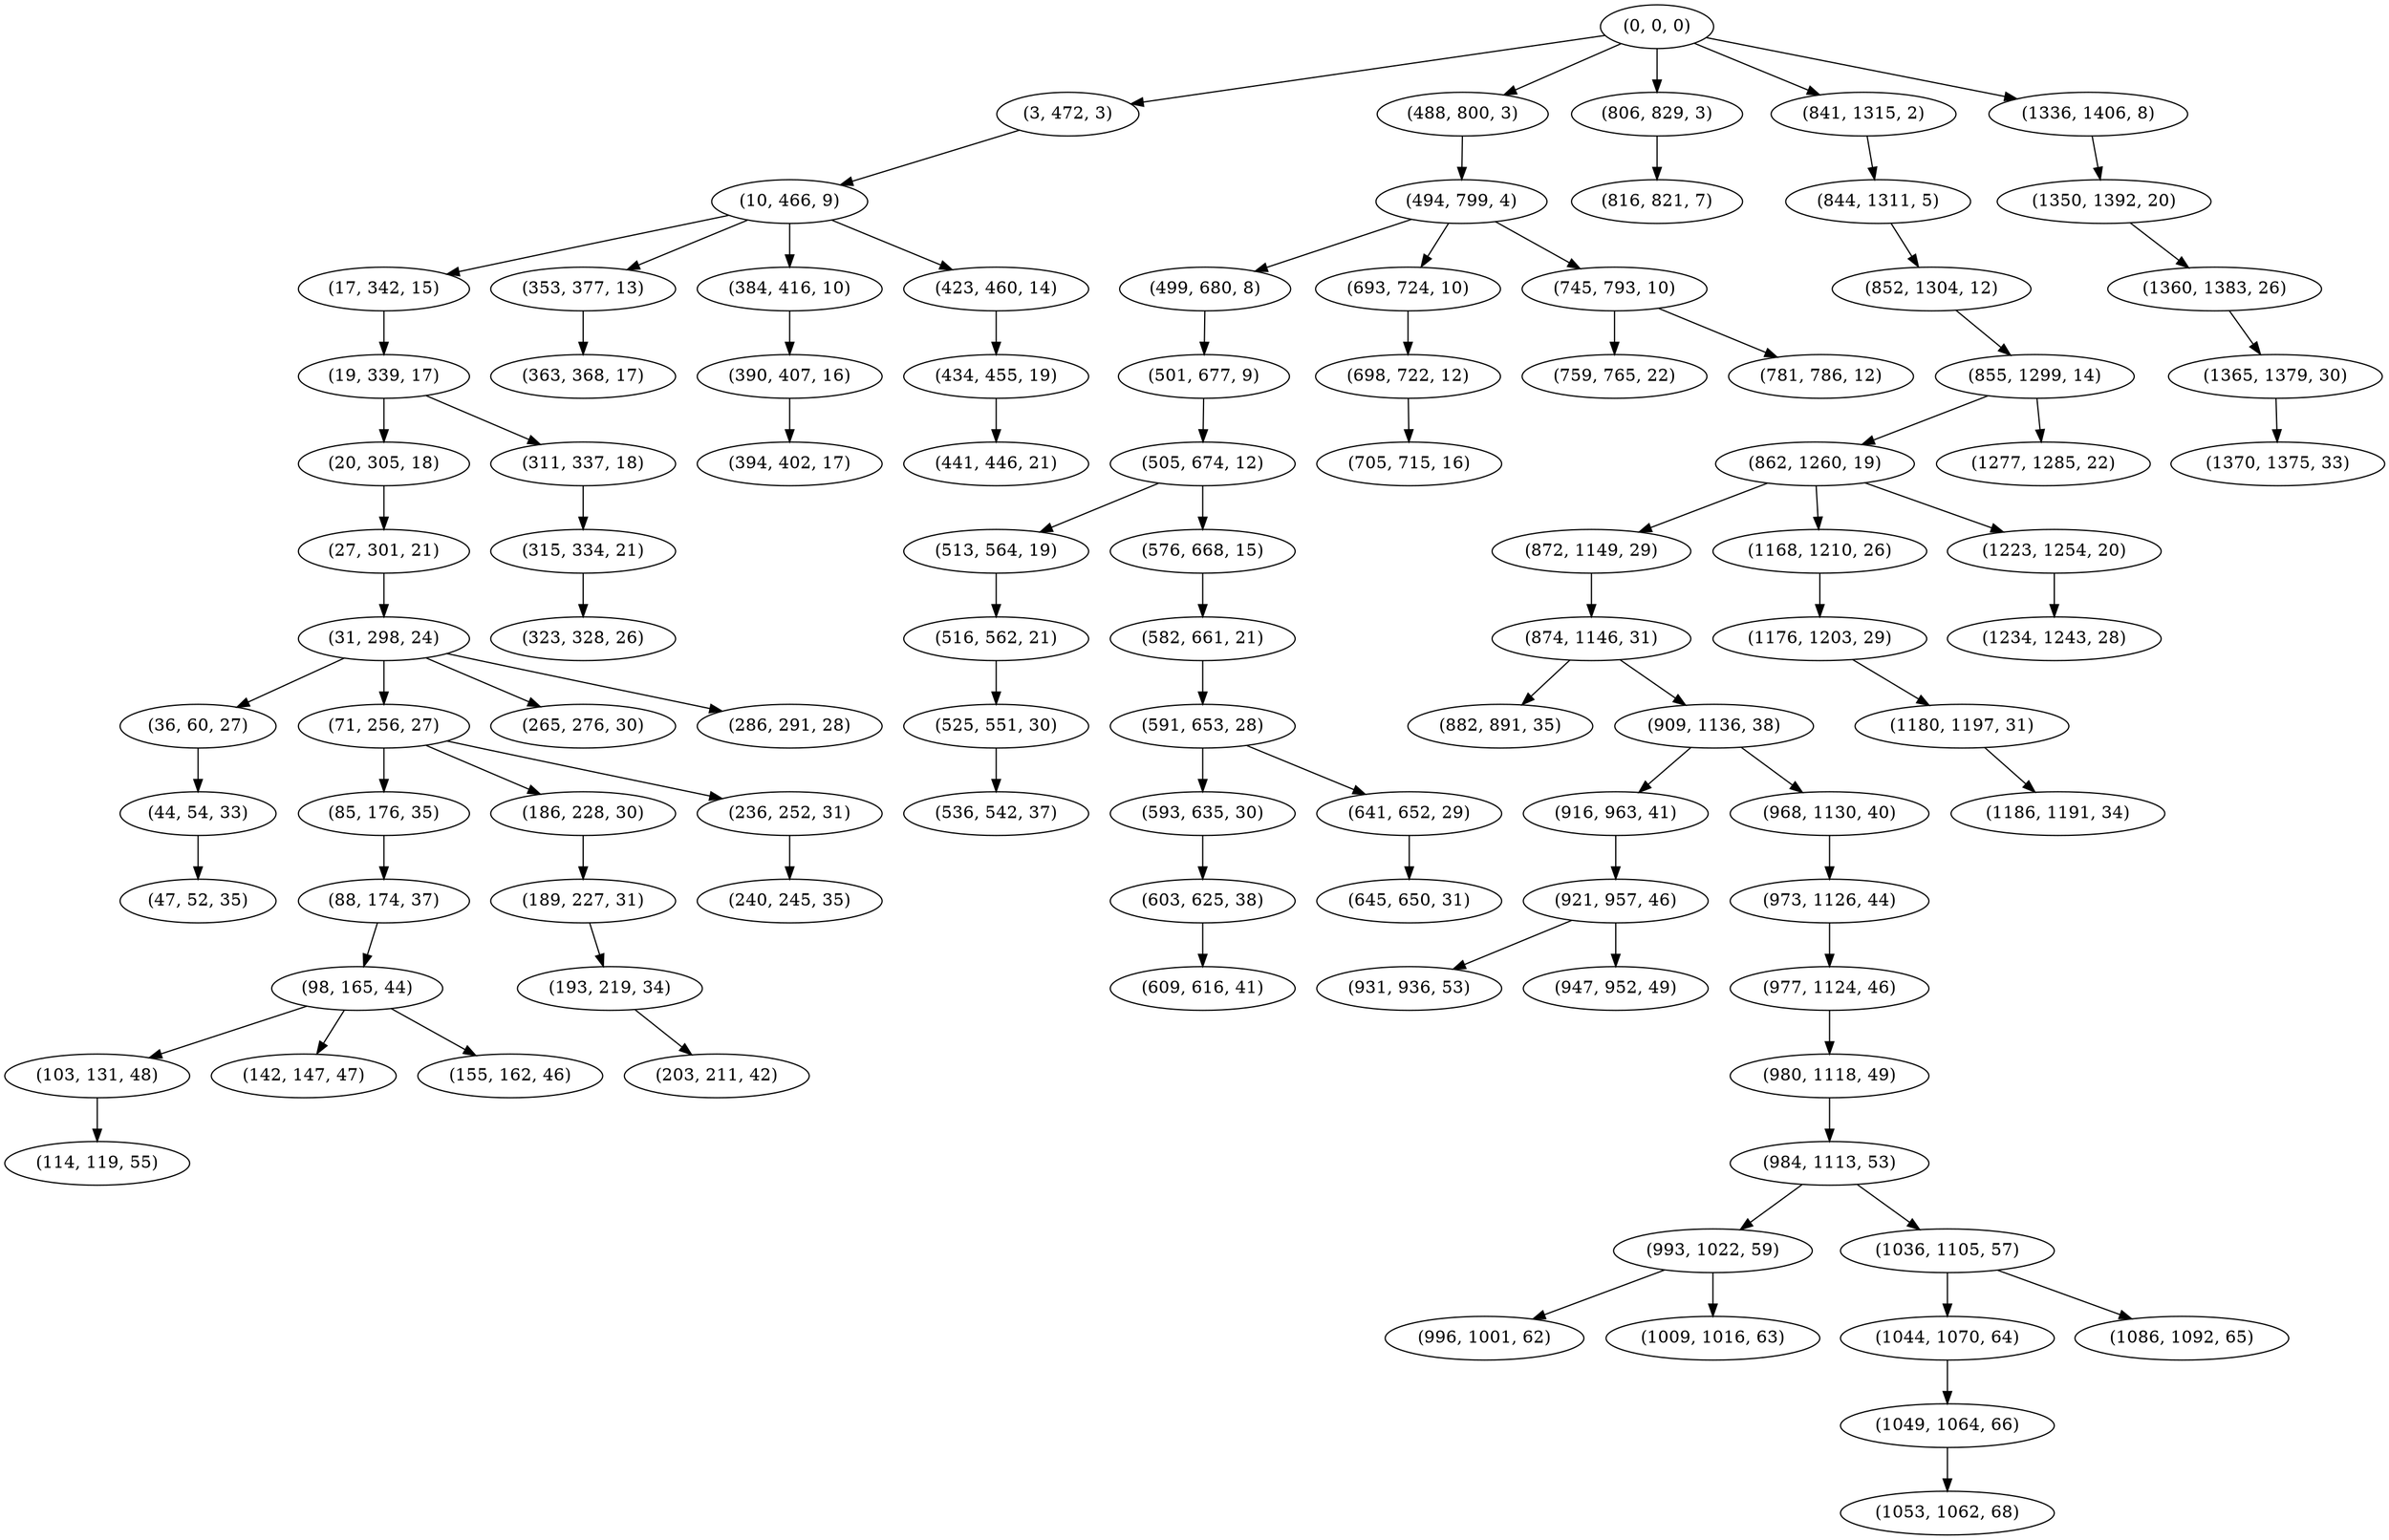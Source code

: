 digraph tree {
    "(0, 0, 0)";
    "(3, 472, 3)";
    "(10, 466, 9)";
    "(17, 342, 15)";
    "(19, 339, 17)";
    "(20, 305, 18)";
    "(27, 301, 21)";
    "(31, 298, 24)";
    "(36, 60, 27)";
    "(44, 54, 33)";
    "(47, 52, 35)";
    "(71, 256, 27)";
    "(85, 176, 35)";
    "(88, 174, 37)";
    "(98, 165, 44)";
    "(103, 131, 48)";
    "(114, 119, 55)";
    "(142, 147, 47)";
    "(155, 162, 46)";
    "(186, 228, 30)";
    "(189, 227, 31)";
    "(193, 219, 34)";
    "(203, 211, 42)";
    "(236, 252, 31)";
    "(240, 245, 35)";
    "(265, 276, 30)";
    "(286, 291, 28)";
    "(311, 337, 18)";
    "(315, 334, 21)";
    "(323, 328, 26)";
    "(353, 377, 13)";
    "(363, 368, 17)";
    "(384, 416, 10)";
    "(390, 407, 16)";
    "(394, 402, 17)";
    "(423, 460, 14)";
    "(434, 455, 19)";
    "(441, 446, 21)";
    "(488, 800, 3)";
    "(494, 799, 4)";
    "(499, 680, 8)";
    "(501, 677, 9)";
    "(505, 674, 12)";
    "(513, 564, 19)";
    "(516, 562, 21)";
    "(525, 551, 30)";
    "(536, 542, 37)";
    "(576, 668, 15)";
    "(582, 661, 21)";
    "(591, 653, 28)";
    "(593, 635, 30)";
    "(603, 625, 38)";
    "(609, 616, 41)";
    "(641, 652, 29)";
    "(645, 650, 31)";
    "(693, 724, 10)";
    "(698, 722, 12)";
    "(705, 715, 16)";
    "(745, 793, 10)";
    "(759, 765, 22)";
    "(781, 786, 12)";
    "(806, 829, 3)";
    "(816, 821, 7)";
    "(841, 1315, 2)";
    "(844, 1311, 5)";
    "(852, 1304, 12)";
    "(855, 1299, 14)";
    "(862, 1260, 19)";
    "(872, 1149, 29)";
    "(874, 1146, 31)";
    "(882, 891, 35)";
    "(909, 1136, 38)";
    "(916, 963, 41)";
    "(921, 957, 46)";
    "(931, 936, 53)";
    "(947, 952, 49)";
    "(968, 1130, 40)";
    "(973, 1126, 44)";
    "(977, 1124, 46)";
    "(980, 1118, 49)";
    "(984, 1113, 53)";
    "(993, 1022, 59)";
    "(996, 1001, 62)";
    "(1009, 1016, 63)";
    "(1036, 1105, 57)";
    "(1044, 1070, 64)";
    "(1049, 1064, 66)";
    "(1053, 1062, 68)";
    "(1086, 1092, 65)";
    "(1168, 1210, 26)";
    "(1176, 1203, 29)";
    "(1180, 1197, 31)";
    "(1186, 1191, 34)";
    "(1223, 1254, 20)";
    "(1234, 1243, 28)";
    "(1277, 1285, 22)";
    "(1336, 1406, 8)";
    "(1350, 1392, 20)";
    "(1360, 1383, 26)";
    "(1365, 1379, 30)";
    "(1370, 1375, 33)";
    "(0, 0, 0)" -> "(3, 472, 3)";
    "(0, 0, 0)" -> "(488, 800, 3)";
    "(0, 0, 0)" -> "(806, 829, 3)";
    "(0, 0, 0)" -> "(841, 1315, 2)";
    "(0, 0, 0)" -> "(1336, 1406, 8)";
    "(3, 472, 3)" -> "(10, 466, 9)";
    "(10, 466, 9)" -> "(17, 342, 15)";
    "(10, 466, 9)" -> "(353, 377, 13)";
    "(10, 466, 9)" -> "(384, 416, 10)";
    "(10, 466, 9)" -> "(423, 460, 14)";
    "(17, 342, 15)" -> "(19, 339, 17)";
    "(19, 339, 17)" -> "(20, 305, 18)";
    "(19, 339, 17)" -> "(311, 337, 18)";
    "(20, 305, 18)" -> "(27, 301, 21)";
    "(27, 301, 21)" -> "(31, 298, 24)";
    "(31, 298, 24)" -> "(36, 60, 27)";
    "(31, 298, 24)" -> "(71, 256, 27)";
    "(31, 298, 24)" -> "(265, 276, 30)";
    "(31, 298, 24)" -> "(286, 291, 28)";
    "(36, 60, 27)" -> "(44, 54, 33)";
    "(44, 54, 33)" -> "(47, 52, 35)";
    "(71, 256, 27)" -> "(85, 176, 35)";
    "(71, 256, 27)" -> "(186, 228, 30)";
    "(71, 256, 27)" -> "(236, 252, 31)";
    "(85, 176, 35)" -> "(88, 174, 37)";
    "(88, 174, 37)" -> "(98, 165, 44)";
    "(98, 165, 44)" -> "(103, 131, 48)";
    "(98, 165, 44)" -> "(142, 147, 47)";
    "(98, 165, 44)" -> "(155, 162, 46)";
    "(103, 131, 48)" -> "(114, 119, 55)";
    "(186, 228, 30)" -> "(189, 227, 31)";
    "(189, 227, 31)" -> "(193, 219, 34)";
    "(193, 219, 34)" -> "(203, 211, 42)";
    "(236, 252, 31)" -> "(240, 245, 35)";
    "(311, 337, 18)" -> "(315, 334, 21)";
    "(315, 334, 21)" -> "(323, 328, 26)";
    "(353, 377, 13)" -> "(363, 368, 17)";
    "(384, 416, 10)" -> "(390, 407, 16)";
    "(390, 407, 16)" -> "(394, 402, 17)";
    "(423, 460, 14)" -> "(434, 455, 19)";
    "(434, 455, 19)" -> "(441, 446, 21)";
    "(488, 800, 3)" -> "(494, 799, 4)";
    "(494, 799, 4)" -> "(499, 680, 8)";
    "(494, 799, 4)" -> "(693, 724, 10)";
    "(494, 799, 4)" -> "(745, 793, 10)";
    "(499, 680, 8)" -> "(501, 677, 9)";
    "(501, 677, 9)" -> "(505, 674, 12)";
    "(505, 674, 12)" -> "(513, 564, 19)";
    "(505, 674, 12)" -> "(576, 668, 15)";
    "(513, 564, 19)" -> "(516, 562, 21)";
    "(516, 562, 21)" -> "(525, 551, 30)";
    "(525, 551, 30)" -> "(536, 542, 37)";
    "(576, 668, 15)" -> "(582, 661, 21)";
    "(582, 661, 21)" -> "(591, 653, 28)";
    "(591, 653, 28)" -> "(593, 635, 30)";
    "(591, 653, 28)" -> "(641, 652, 29)";
    "(593, 635, 30)" -> "(603, 625, 38)";
    "(603, 625, 38)" -> "(609, 616, 41)";
    "(641, 652, 29)" -> "(645, 650, 31)";
    "(693, 724, 10)" -> "(698, 722, 12)";
    "(698, 722, 12)" -> "(705, 715, 16)";
    "(745, 793, 10)" -> "(759, 765, 22)";
    "(745, 793, 10)" -> "(781, 786, 12)";
    "(806, 829, 3)" -> "(816, 821, 7)";
    "(841, 1315, 2)" -> "(844, 1311, 5)";
    "(844, 1311, 5)" -> "(852, 1304, 12)";
    "(852, 1304, 12)" -> "(855, 1299, 14)";
    "(855, 1299, 14)" -> "(862, 1260, 19)";
    "(855, 1299, 14)" -> "(1277, 1285, 22)";
    "(862, 1260, 19)" -> "(872, 1149, 29)";
    "(862, 1260, 19)" -> "(1168, 1210, 26)";
    "(862, 1260, 19)" -> "(1223, 1254, 20)";
    "(872, 1149, 29)" -> "(874, 1146, 31)";
    "(874, 1146, 31)" -> "(882, 891, 35)";
    "(874, 1146, 31)" -> "(909, 1136, 38)";
    "(909, 1136, 38)" -> "(916, 963, 41)";
    "(909, 1136, 38)" -> "(968, 1130, 40)";
    "(916, 963, 41)" -> "(921, 957, 46)";
    "(921, 957, 46)" -> "(931, 936, 53)";
    "(921, 957, 46)" -> "(947, 952, 49)";
    "(968, 1130, 40)" -> "(973, 1126, 44)";
    "(973, 1126, 44)" -> "(977, 1124, 46)";
    "(977, 1124, 46)" -> "(980, 1118, 49)";
    "(980, 1118, 49)" -> "(984, 1113, 53)";
    "(984, 1113, 53)" -> "(993, 1022, 59)";
    "(984, 1113, 53)" -> "(1036, 1105, 57)";
    "(993, 1022, 59)" -> "(996, 1001, 62)";
    "(993, 1022, 59)" -> "(1009, 1016, 63)";
    "(1036, 1105, 57)" -> "(1044, 1070, 64)";
    "(1036, 1105, 57)" -> "(1086, 1092, 65)";
    "(1044, 1070, 64)" -> "(1049, 1064, 66)";
    "(1049, 1064, 66)" -> "(1053, 1062, 68)";
    "(1168, 1210, 26)" -> "(1176, 1203, 29)";
    "(1176, 1203, 29)" -> "(1180, 1197, 31)";
    "(1180, 1197, 31)" -> "(1186, 1191, 34)";
    "(1223, 1254, 20)" -> "(1234, 1243, 28)";
    "(1336, 1406, 8)" -> "(1350, 1392, 20)";
    "(1350, 1392, 20)" -> "(1360, 1383, 26)";
    "(1360, 1383, 26)" -> "(1365, 1379, 30)";
    "(1365, 1379, 30)" -> "(1370, 1375, 33)";
}
